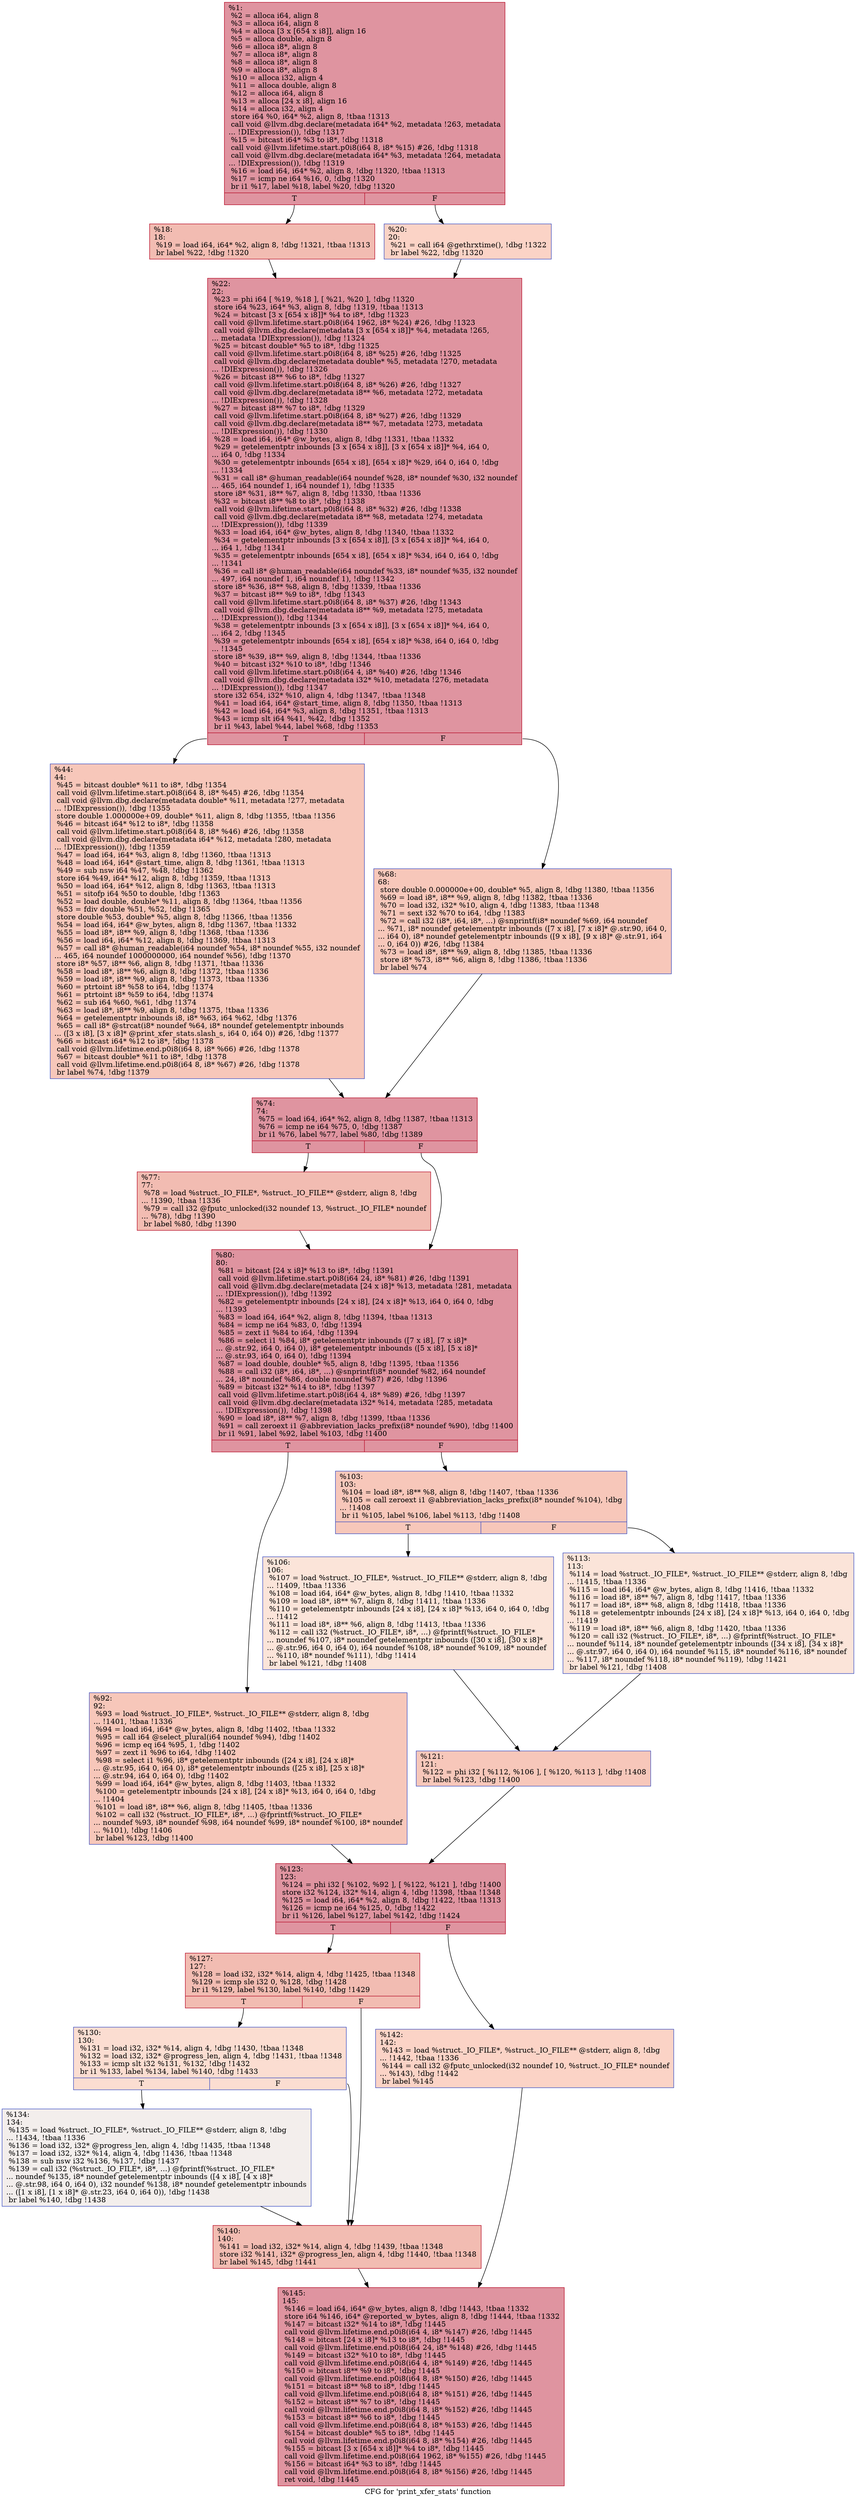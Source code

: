 digraph "CFG for 'print_xfer_stats' function" {
	label="CFG for 'print_xfer_stats' function";

	Node0xf9ce10 [shape=record,color="#b70d28ff", style=filled, fillcolor="#b70d2870",label="{%1:\l  %2 = alloca i64, align 8\l  %3 = alloca i64, align 8\l  %4 = alloca [3 x [654 x i8]], align 16\l  %5 = alloca double, align 8\l  %6 = alloca i8*, align 8\l  %7 = alloca i8*, align 8\l  %8 = alloca i8*, align 8\l  %9 = alloca i8*, align 8\l  %10 = alloca i32, align 4\l  %11 = alloca double, align 8\l  %12 = alloca i64, align 8\l  %13 = alloca [24 x i8], align 16\l  %14 = alloca i32, align 4\l  store i64 %0, i64* %2, align 8, !tbaa !1313\l  call void @llvm.dbg.declare(metadata i64* %2, metadata !263, metadata\l... !DIExpression()), !dbg !1317\l  %15 = bitcast i64* %3 to i8*, !dbg !1318\l  call void @llvm.lifetime.start.p0i8(i64 8, i8* %15) #26, !dbg !1318\l  call void @llvm.dbg.declare(metadata i64* %3, metadata !264, metadata\l... !DIExpression()), !dbg !1319\l  %16 = load i64, i64* %2, align 8, !dbg !1320, !tbaa !1313\l  %17 = icmp ne i64 %16, 0, !dbg !1320\l  br i1 %17, label %18, label %20, !dbg !1320\l|{<s0>T|<s1>F}}"];
	Node0xf9ce10:s0 -> Node0xf9cf10;
	Node0xf9ce10:s1 -> Node0xf9cf60;
	Node0xf9cf10 [shape=record,color="#b70d28ff", style=filled, fillcolor="#e1675170",label="{%18:\l18:                                               \l  %19 = load i64, i64* %2, align 8, !dbg !1321, !tbaa !1313\l  br label %22, !dbg !1320\l}"];
	Node0xf9cf10 -> Node0xf9cfb0;
	Node0xf9cf60 [shape=record,color="#3d50c3ff", style=filled, fillcolor="#f59c7d70",label="{%20:\l20:                                               \l  %21 = call i64 @gethrxtime(), !dbg !1322\l  br label %22, !dbg !1320\l}"];
	Node0xf9cf60 -> Node0xf9cfb0;
	Node0xf9cfb0 [shape=record,color="#b70d28ff", style=filled, fillcolor="#b70d2870",label="{%22:\l22:                                               \l  %23 = phi i64 [ %19, %18 ], [ %21, %20 ], !dbg !1320\l  store i64 %23, i64* %3, align 8, !dbg !1319, !tbaa !1313\l  %24 = bitcast [3 x [654 x i8]]* %4 to i8*, !dbg !1323\l  call void @llvm.lifetime.start.p0i8(i64 1962, i8* %24) #26, !dbg !1323\l  call void @llvm.dbg.declare(metadata [3 x [654 x i8]]* %4, metadata !265,\l... metadata !DIExpression()), !dbg !1324\l  %25 = bitcast double* %5 to i8*, !dbg !1325\l  call void @llvm.lifetime.start.p0i8(i64 8, i8* %25) #26, !dbg !1325\l  call void @llvm.dbg.declare(metadata double* %5, metadata !270, metadata\l... !DIExpression()), !dbg !1326\l  %26 = bitcast i8** %6 to i8*, !dbg !1327\l  call void @llvm.lifetime.start.p0i8(i64 8, i8* %26) #26, !dbg !1327\l  call void @llvm.dbg.declare(metadata i8** %6, metadata !272, metadata\l... !DIExpression()), !dbg !1328\l  %27 = bitcast i8** %7 to i8*, !dbg !1329\l  call void @llvm.lifetime.start.p0i8(i64 8, i8* %27) #26, !dbg !1329\l  call void @llvm.dbg.declare(metadata i8** %7, metadata !273, metadata\l... !DIExpression()), !dbg !1330\l  %28 = load i64, i64* @w_bytes, align 8, !dbg !1331, !tbaa !1332\l  %29 = getelementptr inbounds [3 x [654 x i8]], [3 x [654 x i8]]* %4, i64 0,\l... i64 0, !dbg !1334\l  %30 = getelementptr inbounds [654 x i8], [654 x i8]* %29, i64 0, i64 0, !dbg\l... !1334\l  %31 = call i8* @human_readable(i64 noundef %28, i8* noundef %30, i32 noundef\l... 465, i64 noundef 1, i64 noundef 1), !dbg !1335\l  store i8* %31, i8** %7, align 8, !dbg !1330, !tbaa !1336\l  %32 = bitcast i8** %8 to i8*, !dbg !1338\l  call void @llvm.lifetime.start.p0i8(i64 8, i8* %32) #26, !dbg !1338\l  call void @llvm.dbg.declare(metadata i8** %8, metadata !274, metadata\l... !DIExpression()), !dbg !1339\l  %33 = load i64, i64* @w_bytes, align 8, !dbg !1340, !tbaa !1332\l  %34 = getelementptr inbounds [3 x [654 x i8]], [3 x [654 x i8]]* %4, i64 0,\l... i64 1, !dbg !1341\l  %35 = getelementptr inbounds [654 x i8], [654 x i8]* %34, i64 0, i64 0, !dbg\l... !1341\l  %36 = call i8* @human_readable(i64 noundef %33, i8* noundef %35, i32 noundef\l... 497, i64 noundef 1, i64 noundef 1), !dbg !1342\l  store i8* %36, i8** %8, align 8, !dbg !1339, !tbaa !1336\l  %37 = bitcast i8** %9 to i8*, !dbg !1343\l  call void @llvm.lifetime.start.p0i8(i64 8, i8* %37) #26, !dbg !1343\l  call void @llvm.dbg.declare(metadata i8** %9, metadata !275, metadata\l... !DIExpression()), !dbg !1344\l  %38 = getelementptr inbounds [3 x [654 x i8]], [3 x [654 x i8]]* %4, i64 0,\l... i64 2, !dbg !1345\l  %39 = getelementptr inbounds [654 x i8], [654 x i8]* %38, i64 0, i64 0, !dbg\l... !1345\l  store i8* %39, i8** %9, align 8, !dbg !1344, !tbaa !1336\l  %40 = bitcast i32* %10 to i8*, !dbg !1346\l  call void @llvm.lifetime.start.p0i8(i64 4, i8* %40) #26, !dbg !1346\l  call void @llvm.dbg.declare(metadata i32* %10, metadata !276, metadata\l... !DIExpression()), !dbg !1347\l  store i32 654, i32* %10, align 4, !dbg !1347, !tbaa !1348\l  %41 = load i64, i64* @start_time, align 8, !dbg !1350, !tbaa !1313\l  %42 = load i64, i64* %3, align 8, !dbg !1351, !tbaa !1313\l  %43 = icmp slt i64 %41, %42, !dbg !1352\l  br i1 %43, label %44, label %68, !dbg !1353\l|{<s0>T|<s1>F}}"];
	Node0xf9cfb0:s0 -> Node0xf9d000;
	Node0xf9cfb0:s1 -> Node0xf9d050;
	Node0xf9d000 [shape=record,color="#3d50c3ff", style=filled, fillcolor="#ec7f6370",label="{%44:\l44:                                               \l  %45 = bitcast double* %11 to i8*, !dbg !1354\l  call void @llvm.lifetime.start.p0i8(i64 8, i8* %45) #26, !dbg !1354\l  call void @llvm.dbg.declare(metadata double* %11, metadata !277, metadata\l... !DIExpression()), !dbg !1355\l  store double 1.000000e+09, double* %11, align 8, !dbg !1355, !tbaa !1356\l  %46 = bitcast i64* %12 to i8*, !dbg !1358\l  call void @llvm.lifetime.start.p0i8(i64 8, i8* %46) #26, !dbg !1358\l  call void @llvm.dbg.declare(metadata i64* %12, metadata !280, metadata\l... !DIExpression()), !dbg !1359\l  %47 = load i64, i64* %3, align 8, !dbg !1360, !tbaa !1313\l  %48 = load i64, i64* @start_time, align 8, !dbg !1361, !tbaa !1313\l  %49 = sub nsw i64 %47, %48, !dbg !1362\l  store i64 %49, i64* %12, align 8, !dbg !1359, !tbaa !1313\l  %50 = load i64, i64* %12, align 8, !dbg !1363, !tbaa !1313\l  %51 = sitofp i64 %50 to double, !dbg !1363\l  %52 = load double, double* %11, align 8, !dbg !1364, !tbaa !1356\l  %53 = fdiv double %51, %52, !dbg !1365\l  store double %53, double* %5, align 8, !dbg !1366, !tbaa !1356\l  %54 = load i64, i64* @w_bytes, align 8, !dbg !1367, !tbaa !1332\l  %55 = load i8*, i8** %9, align 8, !dbg !1368, !tbaa !1336\l  %56 = load i64, i64* %12, align 8, !dbg !1369, !tbaa !1313\l  %57 = call i8* @human_readable(i64 noundef %54, i8* noundef %55, i32 noundef\l... 465, i64 noundef 1000000000, i64 noundef %56), !dbg !1370\l  store i8* %57, i8** %6, align 8, !dbg !1371, !tbaa !1336\l  %58 = load i8*, i8** %6, align 8, !dbg !1372, !tbaa !1336\l  %59 = load i8*, i8** %9, align 8, !dbg !1373, !tbaa !1336\l  %60 = ptrtoint i8* %58 to i64, !dbg !1374\l  %61 = ptrtoint i8* %59 to i64, !dbg !1374\l  %62 = sub i64 %60, %61, !dbg !1374\l  %63 = load i8*, i8** %9, align 8, !dbg !1375, !tbaa !1336\l  %64 = getelementptr inbounds i8, i8* %63, i64 %62, !dbg !1376\l  %65 = call i8* @strcat(i8* noundef %64, i8* noundef getelementptr inbounds\l... ([3 x i8], [3 x i8]* @print_xfer_stats.slash_s, i64 0, i64 0)) #26, !dbg !1377\l  %66 = bitcast i64* %12 to i8*, !dbg !1378\l  call void @llvm.lifetime.end.p0i8(i64 8, i8* %66) #26, !dbg !1378\l  %67 = bitcast double* %11 to i8*, !dbg !1378\l  call void @llvm.lifetime.end.p0i8(i64 8, i8* %67) #26, !dbg !1378\l  br label %74, !dbg !1379\l}"];
	Node0xf9d000 -> Node0xf9d0a0;
	Node0xf9d050 [shape=record,color="#3d50c3ff", style=filled, fillcolor="#ec7f6370",label="{%68:\l68:                                               \l  store double 0.000000e+00, double* %5, align 8, !dbg !1380, !tbaa !1356\l  %69 = load i8*, i8** %9, align 8, !dbg !1382, !tbaa !1336\l  %70 = load i32, i32* %10, align 4, !dbg !1383, !tbaa !1348\l  %71 = sext i32 %70 to i64, !dbg !1383\l  %72 = call i32 (i8*, i64, i8*, ...) @snprintf(i8* noundef %69, i64 noundef\l... %71, i8* noundef getelementptr inbounds ([7 x i8], [7 x i8]* @.str.90, i64 0,\l... i64 0), i8* noundef getelementptr inbounds ([9 x i8], [9 x i8]* @.str.91, i64\l... 0, i64 0)) #26, !dbg !1384\l  %73 = load i8*, i8** %9, align 8, !dbg !1385, !tbaa !1336\l  store i8* %73, i8** %6, align 8, !dbg !1386, !tbaa !1336\l  br label %74\l}"];
	Node0xf9d050 -> Node0xf9d0a0;
	Node0xf9d0a0 [shape=record,color="#b70d28ff", style=filled, fillcolor="#b70d2870",label="{%74:\l74:                                               \l  %75 = load i64, i64* %2, align 8, !dbg !1387, !tbaa !1313\l  %76 = icmp ne i64 %75, 0, !dbg !1387\l  br i1 %76, label %77, label %80, !dbg !1389\l|{<s0>T|<s1>F}}"];
	Node0xf9d0a0:s0 -> Node0xf9d0f0;
	Node0xf9d0a0:s1 -> Node0xf9d140;
	Node0xf9d0f0 [shape=record,color="#b70d28ff", style=filled, fillcolor="#e1675170",label="{%77:\l77:                                               \l  %78 = load %struct._IO_FILE*, %struct._IO_FILE** @stderr, align 8, !dbg\l... !1390, !tbaa !1336\l  %79 = call i32 @fputc_unlocked(i32 noundef 13, %struct._IO_FILE* noundef\l... %78), !dbg !1390\l  br label %80, !dbg !1390\l}"];
	Node0xf9d0f0 -> Node0xf9d140;
	Node0xf9d140 [shape=record,color="#b70d28ff", style=filled, fillcolor="#b70d2870",label="{%80:\l80:                                               \l  %81 = bitcast [24 x i8]* %13 to i8*, !dbg !1391\l  call void @llvm.lifetime.start.p0i8(i64 24, i8* %81) #26, !dbg !1391\l  call void @llvm.dbg.declare(metadata [24 x i8]* %13, metadata !281, metadata\l... !DIExpression()), !dbg !1392\l  %82 = getelementptr inbounds [24 x i8], [24 x i8]* %13, i64 0, i64 0, !dbg\l... !1393\l  %83 = load i64, i64* %2, align 8, !dbg !1394, !tbaa !1313\l  %84 = icmp ne i64 %83, 0, !dbg !1394\l  %85 = zext i1 %84 to i64, !dbg !1394\l  %86 = select i1 %84, i8* getelementptr inbounds ([7 x i8], [7 x i8]*\l... @.str.92, i64 0, i64 0), i8* getelementptr inbounds ([5 x i8], [5 x i8]*\l... @.str.93, i64 0, i64 0), !dbg !1394\l  %87 = load double, double* %5, align 8, !dbg !1395, !tbaa !1356\l  %88 = call i32 (i8*, i64, i8*, ...) @snprintf(i8* noundef %82, i64 noundef\l... 24, i8* noundef %86, double noundef %87) #26, !dbg !1396\l  %89 = bitcast i32* %14 to i8*, !dbg !1397\l  call void @llvm.lifetime.start.p0i8(i64 4, i8* %89) #26, !dbg !1397\l  call void @llvm.dbg.declare(metadata i32* %14, metadata !285, metadata\l... !DIExpression()), !dbg !1398\l  %90 = load i8*, i8** %7, align 8, !dbg !1399, !tbaa !1336\l  %91 = call zeroext i1 @abbreviation_lacks_prefix(i8* noundef %90), !dbg !1400\l  br i1 %91, label %92, label %103, !dbg !1400\l|{<s0>T|<s1>F}}"];
	Node0xf9d140:s0 -> Node0xf9d190;
	Node0xf9d140:s1 -> Node0xf9d1e0;
	Node0xf9d190 [shape=record,color="#3d50c3ff", style=filled, fillcolor="#ec7f6370",label="{%92:\l92:                                               \l  %93 = load %struct._IO_FILE*, %struct._IO_FILE** @stderr, align 8, !dbg\l... !1401, !tbaa !1336\l  %94 = load i64, i64* @w_bytes, align 8, !dbg !1402, !tbaa !1332\l  %95 = call i64 @select_plural(i64 noundef %94), !dbg !1402\l  %96 = icmp eq i64 %95, 1, !dbg !1402\l  %97 = zext i1 %96 to i64, !dbg !1402\l  %98 = select i1 %96, i8* getelementptr inbounds ([24 x i8], [24 x i8]*\l... @.str.95, i64 0, i64 0), i8* getelementptr inbounds ([25 x i8], [25 x i8]*\l... @.str.94, i64 0, i64 0), !dbg !1402\l  %99 = load i64, i64* @w_bytes, align 8, !dbg !1403, !tbaa !1332\l  %100 = getelementptr inbounds [24 x i8], [24 x i8]* %13, i64 0, i64 0, !dbg\l... !1404\l  %101 = load i8*, i8** %6, align 8, !dbg !1405, !tbaa !1336\l  %102 = call i32 (%struct._IO_FILE*, i8*, ...) @fprintf(%struct._IO_FILE*\l... noundef %93, i8* noundef %98, i64 noundef %99, i8* noundef %100, i8* noundef\l... %101), !dbg !1406\l  br label %123, !dbg !1400\l}"];
	Node0xf9d190 -> Node0xf9d320;
	Node0xf9d1e0 [shape=record,color="#3d50c3ff", style=filled, fillcolor="#ec7f6370",label="{%103:\l103:                                              \l  %104 = load i8*, i8** %8, align 8, !dbg !1407, !tbaa !1336\l  %105 = call zeroext i1 @abbreviation_lacks_prefix(i8* noundef %104), !dbg\l... !1408\l  br i1 %105, label %106, label %113, !dbg !1408\l|{<s0>T|<s1>F}}"];
	Node0xf9d1e0:s0 -> Node0xf9d230;
	Node0xf9d1e0:s1 -> Node0xf9d280;
	Node0xf9d230 [shape=record,color="#3d50c3ff", style=filled, fillcolor="#f5c1a970",label="{%106:\l106:                                              \l  %107 = load %struct._IO_FILE*, %struct._IO_FILE** @stderr, align 8, !dbg\l... !1409, !tbaa !1336\l  %108 = load i64, i64* @w_bytes, align 8, !dbg !1410, !tbaa !1332\l  %109 = load i8*, i8** %7, align 8, !dbg !1411, !tbaa !1336\l  %110 = getelementptr inbounds [24 x i8], [24 x i8]* %13, i64 0, i64 0, !dbg\l... !1412\l  %111 = load i8*, i8** %6, align 8, !dbg !1413, !tbaa !1336\l  %112 = call i32 (%struct._IO_FILE*, i8*, ...) @fprintf(%struct._IO_FILE*\l... noundef %107, i8* noundef getelementptr inbounds ([30 x i8], [30 x i8]*\l... @.str.96, i64 0, i64 0), i64 noundef %108, i8* noundef %109, i8* noundef\l... %110, i8* noundef %111), !dbg !1414\l  br label %121, !dbg !1408\l}"];
	Node0xf9d230 -> Node0xf9d2d0;
	Node0xf9d280 [shape=record,color="#3d50c3ff", style=filled, fillcolor="#f5c1a970",label="{%113:\l113:                                              \l  %114 = load %struct._IO_FILE*, %struct._IO_FILE** @stderr, align 8, !dbg\l... !1415, !tbaa !1336\l  %115 = load i64, i64* @w_bytes, align 8, !dbg !1416, !tbaa !1332\l  %116 = load i8*, i8** %7, align 8, !dbg !1417, !tbaa !1336\l  %117 = load i8*, i8** %8, align 8, !dbg !1418, !tbaa !1336\l  %118 = getelementptr inbounds [24 x i8], [24 x i8]* %13, i64 0, i64 0, !dbg\l... !1419\l  %119 = load i8*, i8** %6, align 8, !dbg !1420, !tbaa !1336\l  %120 = call i32 (%struct._IO_FILE*, i8*, ...) @fprintf(%struct._IO_FILE*\l... noundef %114, i8* noundef getelementptr inbounds ([34 x i8], [34 x i8]*\l... @.str.97, i64 0, i64 0), i64 noundef %115, i8* noundef %116, i8* noundef\l... %117, i8* noundef %118, i8* noundef %119), !dbg !1421\l  br label %121, !dbg !1408\l}"];
	Node0xf9d280 -> Node0xf9d2d0;
	Node0xf9d2d0 [shape=record,color="#3d50c3ff", style=filled, fillcolor="#ec7f6370",label="{%121:\l121:                                              \l  %122 = phi i32 [ %112, %106 ], [ %120, %113 ], !dbg !1408\l  br label %123, !dbg !1400\l}"];
	Node0xf9d2d0 -> Node0xf9d320;
	Node0xf9d320 [shape=record,color="#b70d28ff", style=filled, fillcolor="#b70d2870",label="{%123:\l123:                                              \l  %124 = phi i32 [ %102, %92 ], [ %122, %121 ], !dbg !1400\l  store i32 %124, i32* %14, align 4, !dbg !1398, !tbaa !1348\l  %125 = load i64, i64* %2, align 8, !dbg !1422, !tbaa !1313\l  %126 = icmp ne i64 %125, 0, !dbg !1422\l  br i1 %126, label %127, label %142, !dbg !1424\l|{<s0>T|<s1>F}}"];
	Node0xf9d320:s0 -> Node0xf9d370;
	Node0xf9d320:s1 -> Node0xf9d4b0;
	Node0xf9d370 [shape=record,color="#b70d28ff", style=filled, fillcolor="#e1675170",label="{%127:\l127:                                              \l  %128 = load i32, i32* %14, align 4, !dbg !1425, !tbaa !1348\l  %129 = icmp sle i32 0, %128, !dbg !1428\l  br i1 %129, label %130, label %140, !dbg !1429\l|{<s0>T|<s1>F}}"];
	Node0xf9d370:s0 -> Node0xf9d3c0;
	Node0xf9d370:s1 -> Node0xf9d460;
	Node0xf9d3c0 [shape=record,color="#3d50c3ff", style=filled, fillcolor="#f7b39670",label="{%130:\l130:                                              \l  %131 = load i32, i32* %14, align 4, !dbg !1430, !tbaa !1348\l  %132 = load i32, i32* @progress_len, align 4, !dbg !1431, !tbaa !1348\l  %133 = icmp slt i32 %131, %132, !dbg !1432\l  br i1 %133, label %134, label %140, !dbg !1433\l|{<s0>T|<s1>F}}"];
	Node0xf9d3c0:s0 -> Node0xf9d410;
	Node0xf9d3c0:s1 -> Node0xf9d460;
	Node0xf9d410 [shape=record,color="#3d50c3ff", style=filled, fillcolor="#e3d9d370",label="{%134:\l134:                                              \l  %135 = load %struct._IO_FILE*, %struct._IO_FILE** @stderr, align 8, !dbg\l... !1434, !tbaa !1336\l  %136 = load i32, i32* @progress_len, align 4, !dbg !1435, !tbaa !1348\l  %137 = load i32, i32* %14, align 4, !dbg !1436, !tbaa !1348\l  %138 = sub nsw i32 %136, %137, !dbg !1437\l  %139 = call i32 (%struct._IO_FILE*, i8*, ...) @fprintf(%struct._IO_FILE*\l... noundef %135, i8* noundef getelementptr inbounds ([4 x i8], [4 x i8]*\l... @.str.98, i64 0, i64 0), i32 noundef %138, i8* noundef getelementptr inbounds\l... ([1 x i8], [1 x i8]* @.str.23, i64 0, i64 0)), !dbg !1438\l  br label %140, !dbg !1438\l}"];
	Node0xf9d410 -> Node0xf9d460;
	Node0xf9d460 [shape=record,color="#b70d28ff", style=filled, fillcolor="#e1675170",label="{%140:\l140:                                              \l  %141 = load i32, i32* %14, align 4, !dbg !1439, !tbaa !1348\l  store i32 %141, i32* @progress_len, align 4, !dbg !1440, !tbaa !1348\l  br label %145, !dbg !1441\l}"];
	Node0xf9d460 -> Node0xf9d500;
	Node0xf9d4b0 [shape=record,color="#3d50c3ff", style=filled, fillcolor="#f59c7d70",label="{%142:\l142:                                              \l  %143 = load %struct._IO_FILE*, %struct._IO_FILE** @stderr, align 8, !dbg\l... !1442, !tbaa !1336\l  %144 = call i32 @fputc_unlocked(i32 noundef 10, %struct._IO_FILE* noundef\l... %143), !dbg !1442\l  br label %145\l}"];
	Node0xf9d4b0 -> Node0xf9d500;
	Node0xf9d500 [shape=record,color="#b70d28ff", style=filled, fillcolor="#b70d2870",label="{%145:\l145:                                              \l  %146 = load i64, i64* @w_bytes, align 8, !dbg !1443, !tbaa !1332\l  store i64 %146, i64* @reported_w_bytes, align 8, !dbg !1444, !tbaa !1332\l  %147 = bitcast i32* %14 to i8*, !dbg !1445\l  call void @llvm.lifetime.end.p0i8(i64 4, i8* %147) #26, !dbg !1445\l  %148 = bitcast [24 x i8]* %13 to i8*, !dbg !1445\l  call void @llvm.lifetime.end.p0i8(i64 24, i8* %148) #26, !dbg !1445\l  %149 = bitcast i32* %10 to i8*, !dbg !1445\l  call void @llvm.lifetime.end.p0i8(i64 4, i8* %149) #26, !dbg !1445\l  %150 = bitcast i8** %9 to i8*, !dbg !1445\l  call void @llvm.lifetime.end.p0i8(i64 8, i8* %150) #26, !dbg !1445\l  %151 = bitcast i8** %8 to i8*, !dbg !1445\l  call void @llvm.lifetime.end.p0i8(i64 8, i8* %151) #26, !dbg !1445\l  %152 = bitcast i8** %7 to i8*, !dbg !1445\l  call void @llvm.lifetime.end.p0i8(i64 8, i8* %152) #26, !dbg !1445\l  %153 = bitcast i8** %6 to i8*, !dbg !1445\l  call void @llvm.lifetime.end.p0i8(i64 8, i8* %153) #26, !dbg !1445\l  %154 = bitcast double* %5 to i8*, !dbg !1445\l  call void @llvm.lifetime.end.p0i8(i64 8, i8* %154) #26, !dbg !1445\l  %155 = bitcast [3 x [654 x i8]]* %4 to i8*, !dbg !1445\l  call void @llvm.lifetime.end.p0i8(i64 1962, i8* %155) #26, !dbg !1445\l  %156 = bitcast i64* %3 to i8*, !dbg !1445\l  call void @llvm.lifetime.end.p0i8(i64 8, i8* %156) #26, !dbg !1445\l  ret void, !dbg !1445\l}"];
}
